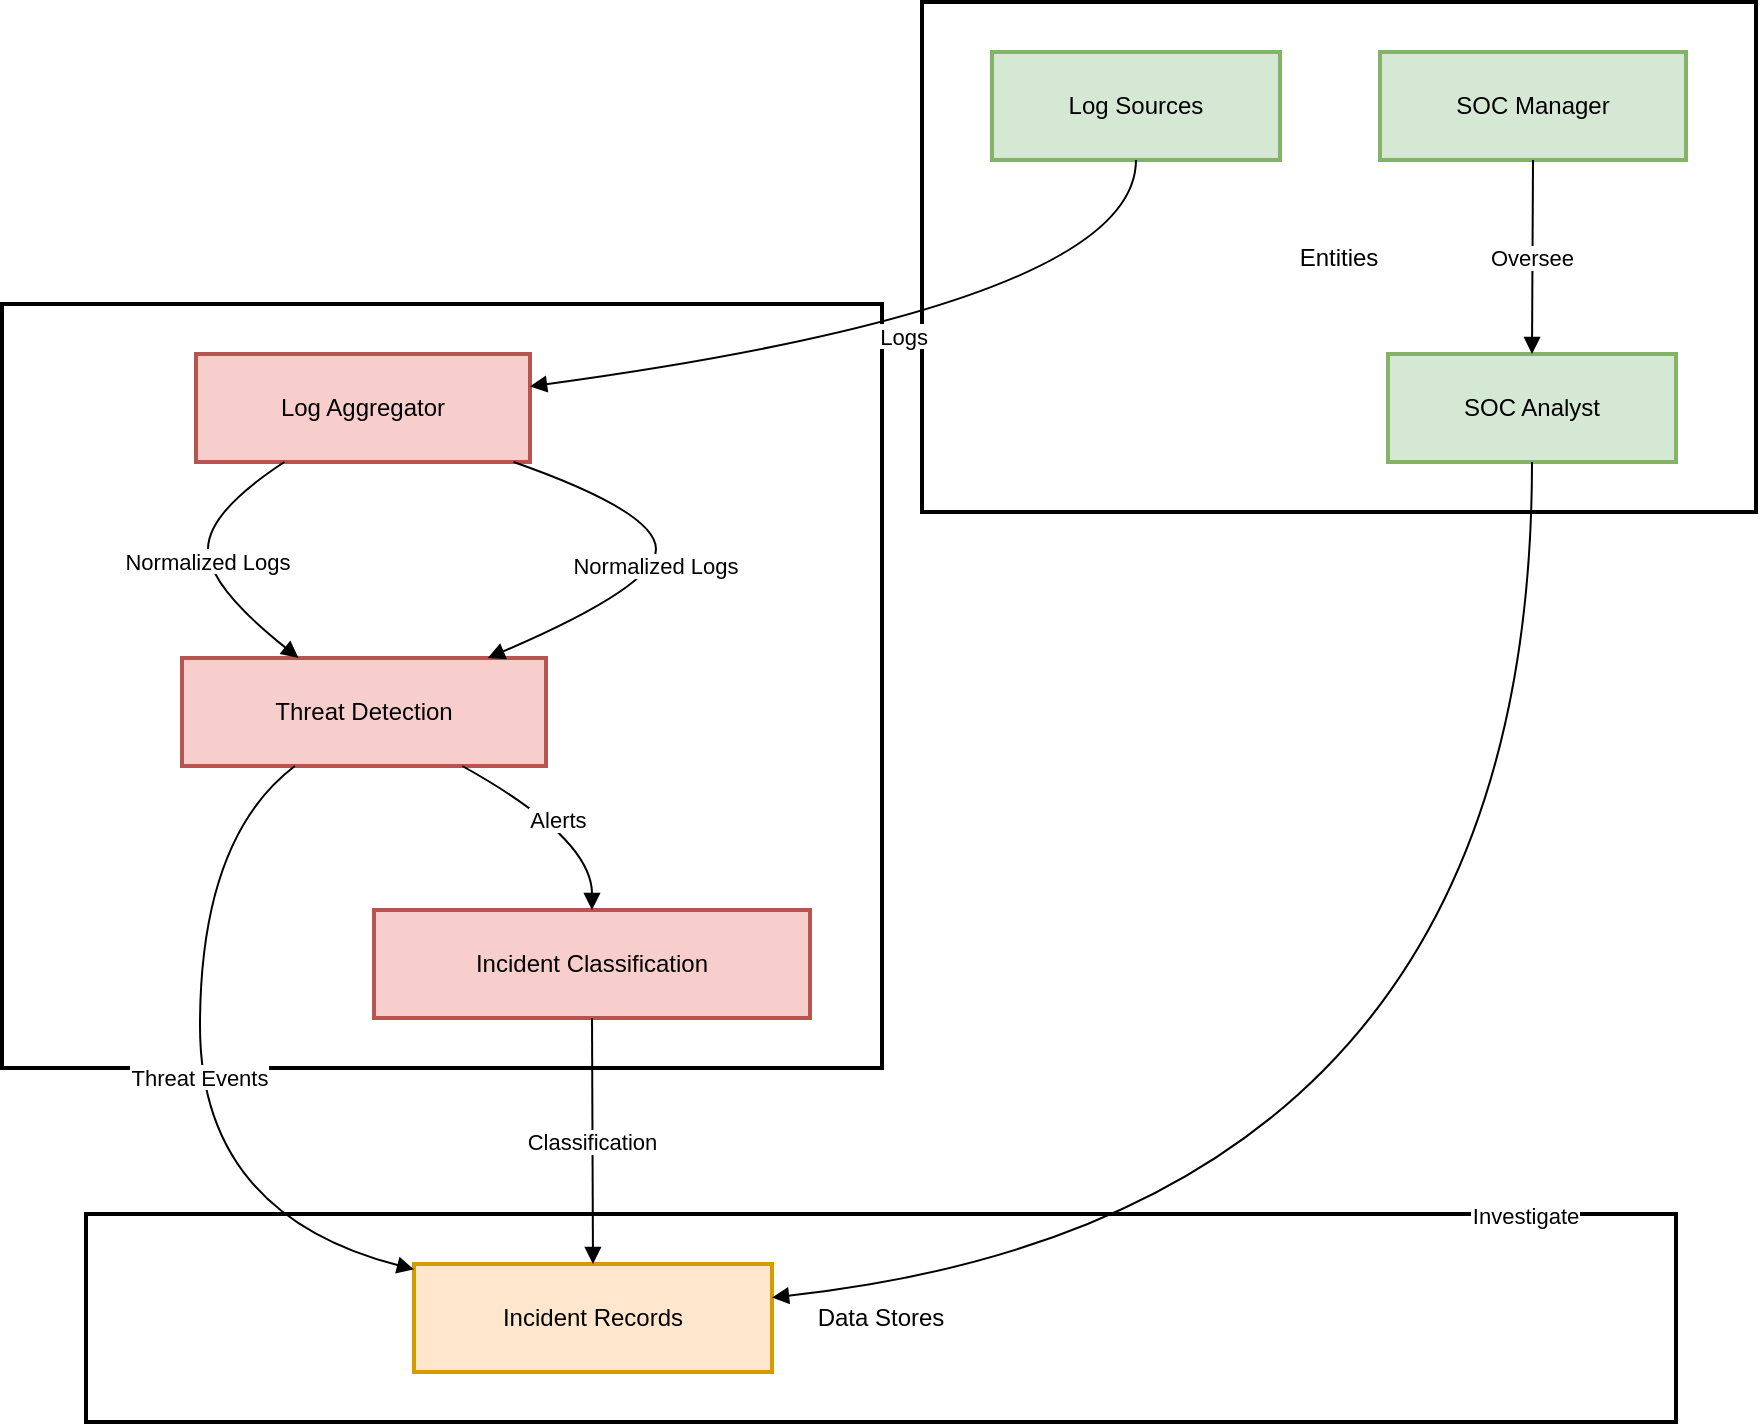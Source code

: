 <mxfile version="27.2.0">
  <diagram name="Page-1" id="lKp8Un6_BZNCfcJa298J">
    <mxGraphModel dx="1158" dy="593" grid="1" gridSize="10" guides="1" tooltips="1" connect="1" arrows="1" fold="1" page="1" pageScale="1" pageWidth="850" pageHeight="1100" math="0" shadow="0">
      <root>
        <mxCell id="0" />
        <mxCell id="1" parent="0" />
        <mxCell id="2" value="Entities" style="whiteSpace=wrap;strokeWidth=2;" parent="1" vertex="1">
          <mxGeometry x="468" y="8" width="417" height="255" as="geometry" />
        </mxCell>
        <mxCell id="3" value="Data Stores" style="whiteSpace=wrap;strokeWidth=2;" parent="1" vertex="1">
          <mxGeometry x="50" y="614" width="795" height="104" as="geometry" />
        </mxCell>
        <mxCell id="4" value="Processes" style="whiteSpace=wrap;strokeWidth=2;" parent="1" vertex="1">
          <mxGeometry x="8" y="159" width="440" height="382" as="geometry" />
        </mxCell>
        <mxCell id="5" value="Log Aggregator" style="whiteSpace=wrap;strokeWidth=2;fillColor=#f8cecc;strokeColor=#b85450;" parent="1" vertex="1">
          <mxGeometry x="105" y="184" width="167" height="54" as="geometry" />
        </mxCell>
        <mxCell id="6" value="Threat Detection" style="whiteSpace=wrap;strokeWidth=2;fillColor=#f8cecc;strokeColor=#b85450;" parent="1" vertex="1">
          <mxGeometry x="98" y="336" width="182" height="54" as="geometry" />
        </mxCell>
        <mxCell id="7" value="Incident Classification" style="whiteSpace=wrap;strokeWidth=2;fillColor=#f8cecc;strokeColor=#b85450;" parent="1" vertex="1">
          <mxGeometry x="194" y="462" width="218" height="54" as="geometry" />
        </mxCell>
        <mxCell id="8" value="Incident Records" style="whiteSpace=wrap;strokeWidth=2;fillColor=#ffe6cc;strokeColor=#d79b00;" parent="1" vertex="1">
          <mxGeometry x="214" y="639" width="179" height="54" as="geometry" />
        </mxCell>
        <mxCell id="9" value="Log Sources" style="whiteSpace=wrap;strokeWidth=2;fillColor=#d5e8d4;strokeColor=#82b366;" parent="1" vertex="1">
          <mxGeometry x="503" y="33" width="144" height="54" as="geometry" />
        </mxCell>
        <mxCell id="10" value="SOC Analyst" style="whiteSpace=wrap;strokeWidth=2;fillColor=#d5e8d4;strokeColor=#82b366;" parent="1" vertex="1">
          <mxGeometry x="701" y="184" width="144" height="54" as="geometry" />
        </mxCell>
        <mxCell id="11" value="SOC Manager" style="whiteSpace=wrap;strokeWidth=2;fillColor=#d5e8d4;strokeColor=#82b366;" parent="1" vertex="1">
          <mxGeometry x="697" y="33" width="153" height="54" as="geometry" />
        </mxCell>
        <mxCell id="12" value="Normalized Logs" style="curved=1;startArrow=none;endArrow=block;exitX=0.26;exitY=1.01;entryX=0.32;entryY=0;" parent="1" source="5" target="6" edge="1">
          <mxGeometry relative="1" as="geometry">
            <Array as="points">
              <mxPoint x="111" y="263" />
              <mxPoint x="111" y="300" />
            </Array>
          </mxGeometry>
        </mxCell>
        <mxCell id="13" value="Alerts" style="curved=1;startArrow=none;endArrow=block;exitX=0.77;exitY=1;entryX=0.5;entryY=0;" parent="1" source="6" target="7" edge="1">
          <mxGeometry relative="1" as="geometry">
            <Array as="points">
              <mxPoint x="303" y="426" />
            </Array>
          </mxGeometry>
        </mxCell>
        <mxCell id="14" value="Logs" style="curved=1;startArrow=none;endArrow=block;exitX=0.5;exitY=1;entryX=1;entryY=0.3;" parent="1" source="9" target="5" edge="1">
          <mxGeometry relative="1" as="geometry">
            <Array as="points">
              <mxPoint x="575" y="159" />
            </Array>
          </mxGeometry>
        </mxCell>
        <mxCell id="15" value="Normalized Logs" style="curved=1;startArrow=none;endArrow=block;exitX=0.96;exitY=1.01;entryX=0.84;entryY=0;" parent="1" source="5" target="6" edge="1">
          <mxGeometry relative="1" as="geometry">
            <Array as="points">
              <mxPoint x="335" y="263" />
              <mxPoint x="335" y="300" />
            </Array>
          </mxGeometry>
        </mxCell>
        <mxCell id="16" value="Threat Events" style="curved=1;startArrow=none;endArrow=block;exitX=0.31;exitY=1;entryX=0;entryY=0.05;" parent="1" source="6" target="8" edge="1">
          <mxGeometry relative="1" as="geometry">
            <Array as="points">
              <mxPoint x="107" y="426" />
              <mxPoint x="107" y="614" />
            </Array>
          </mxGeometry>
        </mxCell>
        <mxCell id="17" value="Classification" style="curved=1;startArrow=none;endArrow=block;exitX=0.5;exitY=1;entryX=0.5;entryY=-0.01;" parent="1" source="7" target="8" edge="1">
          <mxGeometry relative="1" as="geometry">
            <Array as="points" />
          </mxGeometry>
        </mxCell>
        <mxCell id="18" value="Investigate" style="curved=1;startArrow=none;endArrow=block;exitX=0.5;exitY=1.01;entryX=1;entryY=0.31;" parent="1" source="10" target="8" edge="1">
          <mxGeometry relative="1" as="geometry">
            <Array as="points">
              <mxPoint x="773" y="614" />
            </Array>
          </mxGeometry>
        </mxCell>
        <mxCell id="19" value="Oversee" style="curved=1;startArrow=none;endArrow=block;exitX=0.5;exitY=1;entryX=0.5;entryY=0.01;" parent="1" source="11" target="10" edge="1">
          <mxGeometry relative="1" as="geometry">
            <Array as="points" />
          </mxGeometry>
        </mxCell>
      </root>
    </mxGraphModel>
  </diagram>
</mxfile>
